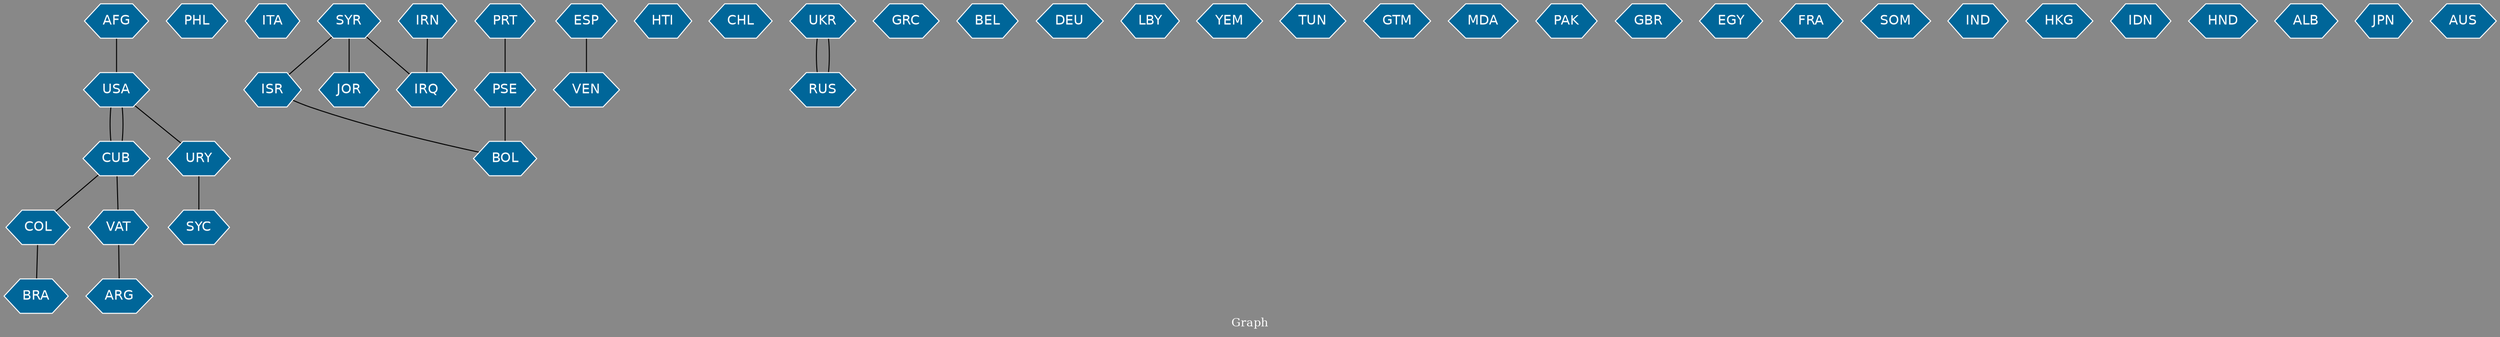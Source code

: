 // Countries together in item graph
graph {
	graph [bgcolor="#888888" fontcolor=white fontsize=12 label="Graph" outputorder=edgesfirst overlap=prism]
	node [color=white fillcolor="#006699" fontcolor=white fontname=Helvetica shape=hexagon style=filled]
	edge [arrowhead=open color=black fontcolor=white fontname=Courier fontsize=12]
		USA [label=USA]
		PHL [label=PHL]
		ITA [label=ITA]
		SYR [label=SYR]
		ISR [label=ISR]
		VEN [label=VEN]
		CUB [label=CUB]
		ESP [label=ESP]
		HTI [label=HTI]
		CHL [label=CHL]
		UKR [label=UKR]
		RUS [label=RUS]
		GRC [label=GRC]
		BEL [label=BEL]
		COL [label=COL]
		AFG [label=AFG]
		DEU [label=DEU]
		LBY [label=LBY]
		ARG [label=ARG]
		IRN [label=IRN]
		IRQ [label=IRQ]
		BRA [label=BRA]
		YEM [label=YEM]
		URY [label=URY]
		VAT [label=VAT]
		TUN [label=TUN]
		GTM [label=GTM]
		MDA [label=MDA]
		PSE [label=PSE]
		BOL [label=BOL]
		PAK [label=PAK]
		JOR [label=JOR]
		GBR [label=GBR]
		EGY [label=EGY]
		PRT [label=PRT]
		FRA [label=FRA]
		SOM [label=SOM]
		IND [label=IND]
		HKG [label=HKG]
		IDN [label=IDN]
		HND [label=HND]
		ALB [label=ALB]
		JPN [label=JPN]
		AUS [label=AUS]
		SYC [label=SYC]
			SYR -- JOR [weight=1]
			COL -- BRA [weight=1]
			SYR -- IRQ [weight=1]
			ISR -- BOL [weight=1]
			PSE -- BOL [weight=2]
			UKR -- RUS [weight=2]
			VAT -- ARG [weight=1]
			CUB -- COL [weight=1]
			USA -- CUB [weight=1]
			CUB -- VAT [weight=1]
			RUS -- UKR [weight=1]
			IRN -- IRQ [weight=1]
			URY -- SYC [weight=1]
			ESP -- VEN [weight=1]
			CUB -- USA [weight=2]
			USA -- URY [weight=1]
			PRT -- PSE [weight=1]
			AFG -- USA [weight=1]
			SYR -- ISR [weight=1]
}